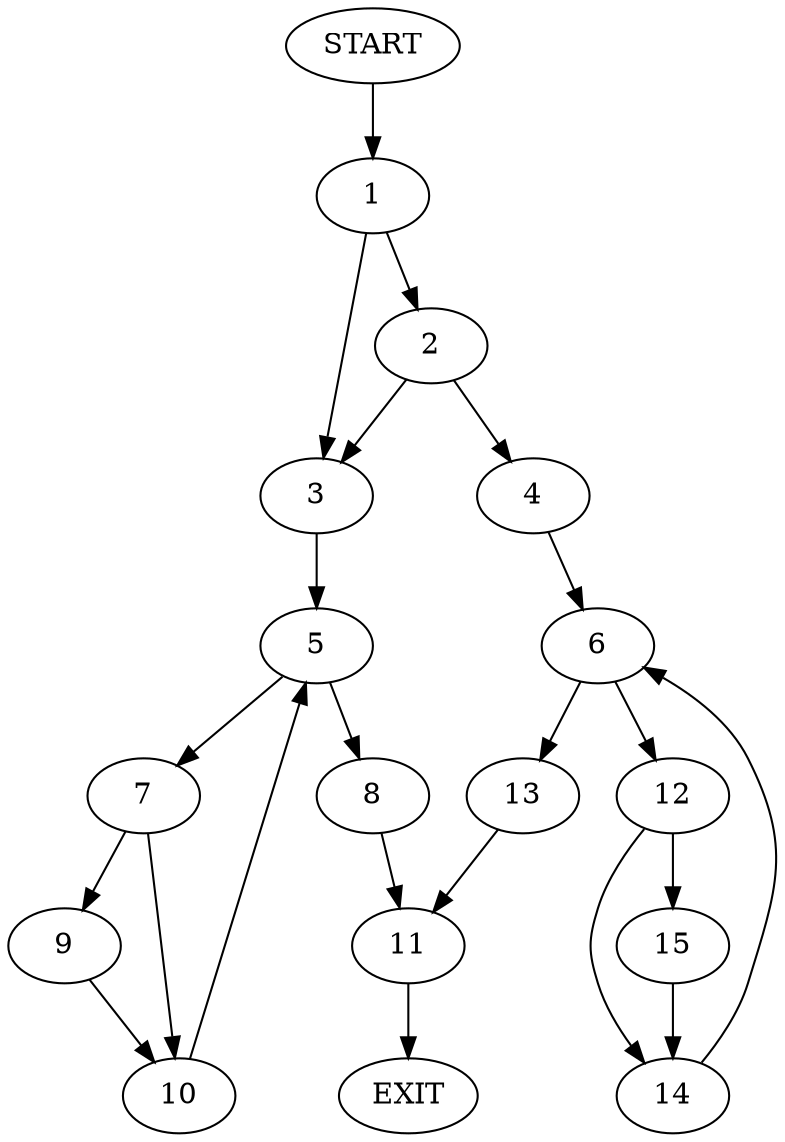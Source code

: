 digraph {
0 [label="START"]
16 [label="EXIT"]
0 -> 1
1 -> 2
1 -> 3
2 -> 4
2 -> 3
3 -> 5
4 -> 6
5 -> 7
5 -> 8
7 -> 9
7 -> 10
8 -> 11
10 -> 5
9 -> 10
11 -> 16
6 -> 12
6 -> 13
12 -> 14
12 -> 15
13 -> 11
14 -> 6
15 -> 14
}
